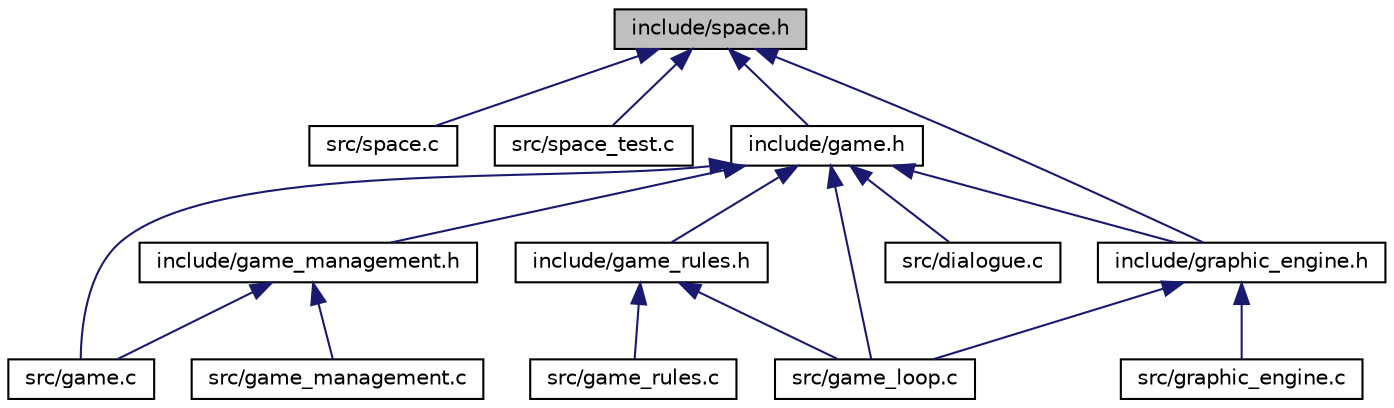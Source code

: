 digraph "include/space.h"
{
  edge [fontname="Helvetica",fontsize="10",labelfontname="Helvetica",labelfontsize="10"];
  node [fontname="Helvetica",fontsize="10",shape=record];
  Node3 [label="include/space.h",height=0.2,width=0.4,color="black", fillcolor="grey75", style="filled", fontcolor="black"];
  Node3 -> Node4 [dir="back",color="midnightblue",fontsize="10",style="solid",fontname="Helvetica"];
  Node4 [label="src/space.c",height=0.2,width=0.4,color="black", fillcolor="white", style="filled",URL="$space_8c.html",tooltip="En este fichero implementamos las funciones de space. "];
  Node3 -> Node5 [dir="back",color="midnightblue",fontsize="10",style="solid",fontname="Helvetica"];
  Node5 [label="src/space_test.c",height=0.2,width=0.4,color="black", fillcolor="white", style="filled",URL="$space__test_8c.html",tooltip="Prueba del modulo space. "];
  Node3 -> Node6 [dir="back",color="midnightblue",fontsize="10",style="solid",fontname="Helvetica"];
  Node6 [label="include/game.h",height=0.2,width=0.4,color="black", fillcolor="white", style="filled",URL="$game_8h.html",tooltip="En este fichero definimos las funciones para el juego. "];
  Node6 -> Node7 [dir="back",color="midnightblue",fontsize="10",style="solid",fontname="Helvetica"];
  Node7 [label="src/dialogue.c",height=0.2,width=0.4,color="black", fillcolor="white", style="filled",URL="$dialogue_8c.html",tooltip="En este fichero implementamos las funciones del dialogo. "];
  Node6 -> Node8 [dir="back",color="midnightblue",fontsize="10",style="solid",fontname="Helvetica"];
  Node8 [label="src/game.c",height=0.2,width=0.4,color="black", fillcolor="white", style="filled",URL="$game_8c.html",tooltip="En este fichero definimos las funciones para el juego. "];
  Node6 -> Node9 [dir="back",color="midnightblue",fontsize="10",style="solid",fontname="Helvetica"];
  Node9 [label="src/game_loop.c",height=0.2,width=0.4,color="black", fillcolor="white", style="filled",URL="$game__loop_8c.html",tooltip="Ejecuta el main y el juego hasta el comando exit. "];
  Node6 -> Node10 [dir="back",color="midnightblue",fontsize="10",style="solid",fontname="Helvetica"];
  Node10 [label="include/game_management.h",height=0.2,width=0.4,color="black", fillcolor="white", style="filled",URL="$game__management_8h.html",tooltip="En este fichero definimos las funciones para el leer los diferentes elementos del juego de un fichero..."];
  Node10 -> Node8 [dir="back",color="midnightblue",fontsize="10",style="solid",fontname="Helvetica"];
  Node10 -> Node11 [dir="back",color="midnightblue",fontsize="10",style="solid",fontname="Helvetica"];
  Node11 [label="src/game_management.c",height=0.2,width=0.4,color="black", fillcolor="white", style="filled",URL="$game__management_8c.html",tooltip="En este fichero definimos las funciones para el leer los diferentes elementos del juego de un fichero..."];
  Node6 -> Node12 [dir="back",color="midnightblue",fontsize="10",style="solid",fontname="Helvetica"];
  Node12 [label="include/game_rules.h",height=0.2,width=0.4,color="black", fillcolor="white", style="filled",URL="$game__rules_8h_source.html"];
  Node12 -> Node9 [dir="back",color="midnightblue",fontsize="10",style="solid",fontname="Helvetica"];
  Node12 -> Node13 [dir="back",color="midnightblue",fontsize="10",style="solid",fontname="Helvetica"];
  Node13 [label="src/game_rules.c",height=0.2,width=0.4,color="black", fillcolor="white", style="filled",URL="$game__rules_8c.html",tooltip="En este fichero implementamos las funciones de game_rules. "];
  Node6 -> Node14 [dir="back",color="midnightblue",fontsize="10",style="solid",fontname="Helvetica"];
  Node14 [label="include/graphic_engine.h",height=0.2,width=0.4,color="black", fillcolor="white", style="filled",URL="$graphic__engine_8h.html",tooltip="En este fichero estaran las funciones relacionadas con la interfaz gráfica. "];
  Node14 -> Node9 [dir="back",color="midnightblue",fontsize="10",style="solid",fontname="Helvetica"];
  Node14 -> Node15 [dir="back",color="midnightblue",fontsize="10",style="solid",fontname="Helvetica"];
  Node15 [label="src/graphic_engine.c",height=0.2,width=0.4,color="black", fillcolor="white", style="filled",URL="$graphic__engine_8c.html",tooltip="En este fichero estaran las funciones relacionadas con la interfaz gráfica. "];
  Node3 -> Node14 [dir="back",color="midnightblue",fontsize="10",style="solid",fontname="Helvetica"];
}
